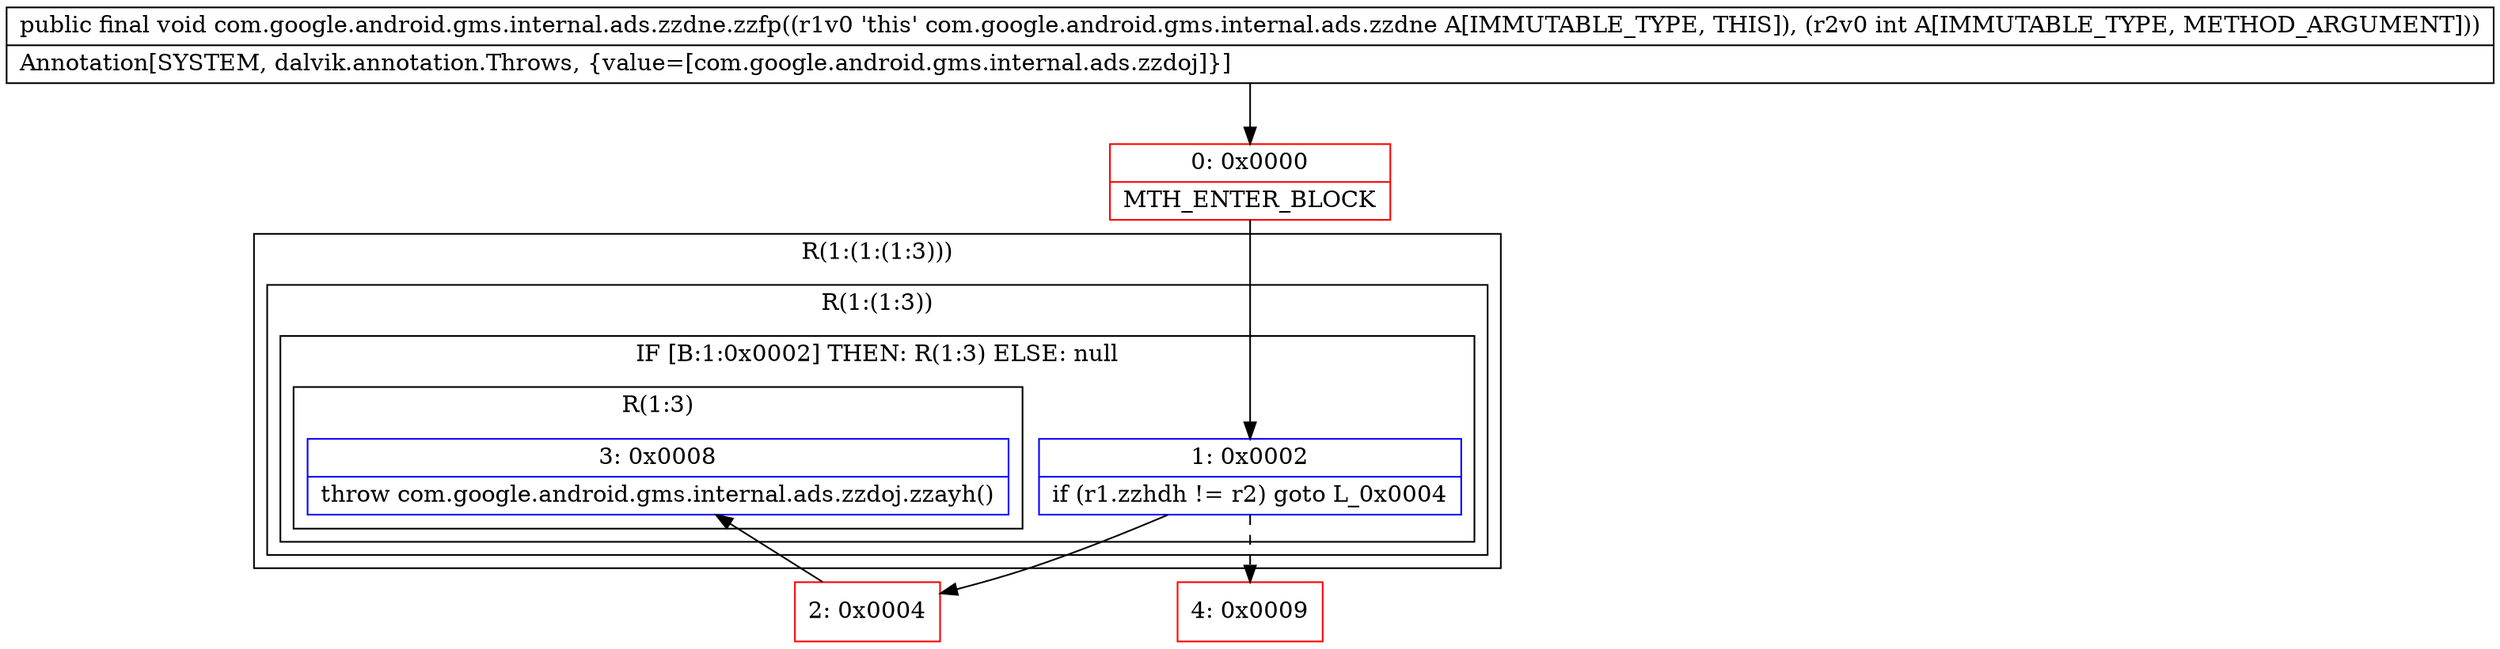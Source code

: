 digraph "CFG forcom.google.android.gms.internal.ads.zzdne.zzfp(I)V" {
subgraph cluster_Region_723295422 {
label = "R(1:(1:(1:3)))";
node [shape=record,color=blue];
subgraph cluster_Region_2006245864 {
label = "R(1:(1:3))";
node [shape=record,color=blue];
subgraph cluster_IfRegion_557013111 {
label = "IF [B:1:0x0002] THEN: R(1:3) ELSE: null";
node [shape=record,color=blue];
Node_1 [shape=record,label="{1\:\ 0x0002|if (r1.zzhdh != r2) goto L_0x0004\l}"];
subgraph cluster_Region_253118708 {
label = "R(1:3)";
node [shape=record,color=blue];
Node_3 [shape=record,label="{3\:\ 0x0008|throw com.google.android.gms.internal.ads.zzdoj.zzayh()\l}"];
}
}
}
}
Node_0 [shape=record,color=red,label="{0\:\ 0x0000|MTH_ENTER_BLOCK\l}"];
Node_2 [shape=record,color=red,label="{2\:\ 0x0004}"];
Node_4 [shape=record,color=red,label="{4\:\ 0x0009}"];
MethodNode[shape=record,label="{public final void com.google.android.gms.internal.ads.zzdne.zzfp((r1v0 'this' com.google.android.gms.internal.ads.zzdne A[IMMUTABLE_TYPE, THIS]), (r2v0 int A[IMMUTABLE_TYPE, METHOD_ARGUMENT]))  | Annotation[SYSTEM, dalvik.annotation.Throws, \{value=[com.google.android.gms.internal.ads.zzdoj]\}]\l}"];
MethodNode -> Node_0;
Node_1 -> Node_2;
Node_1 -> Node_4[style=dashed];
Node_0 -> Node_1;
Node_2 -> Node_3;
}

